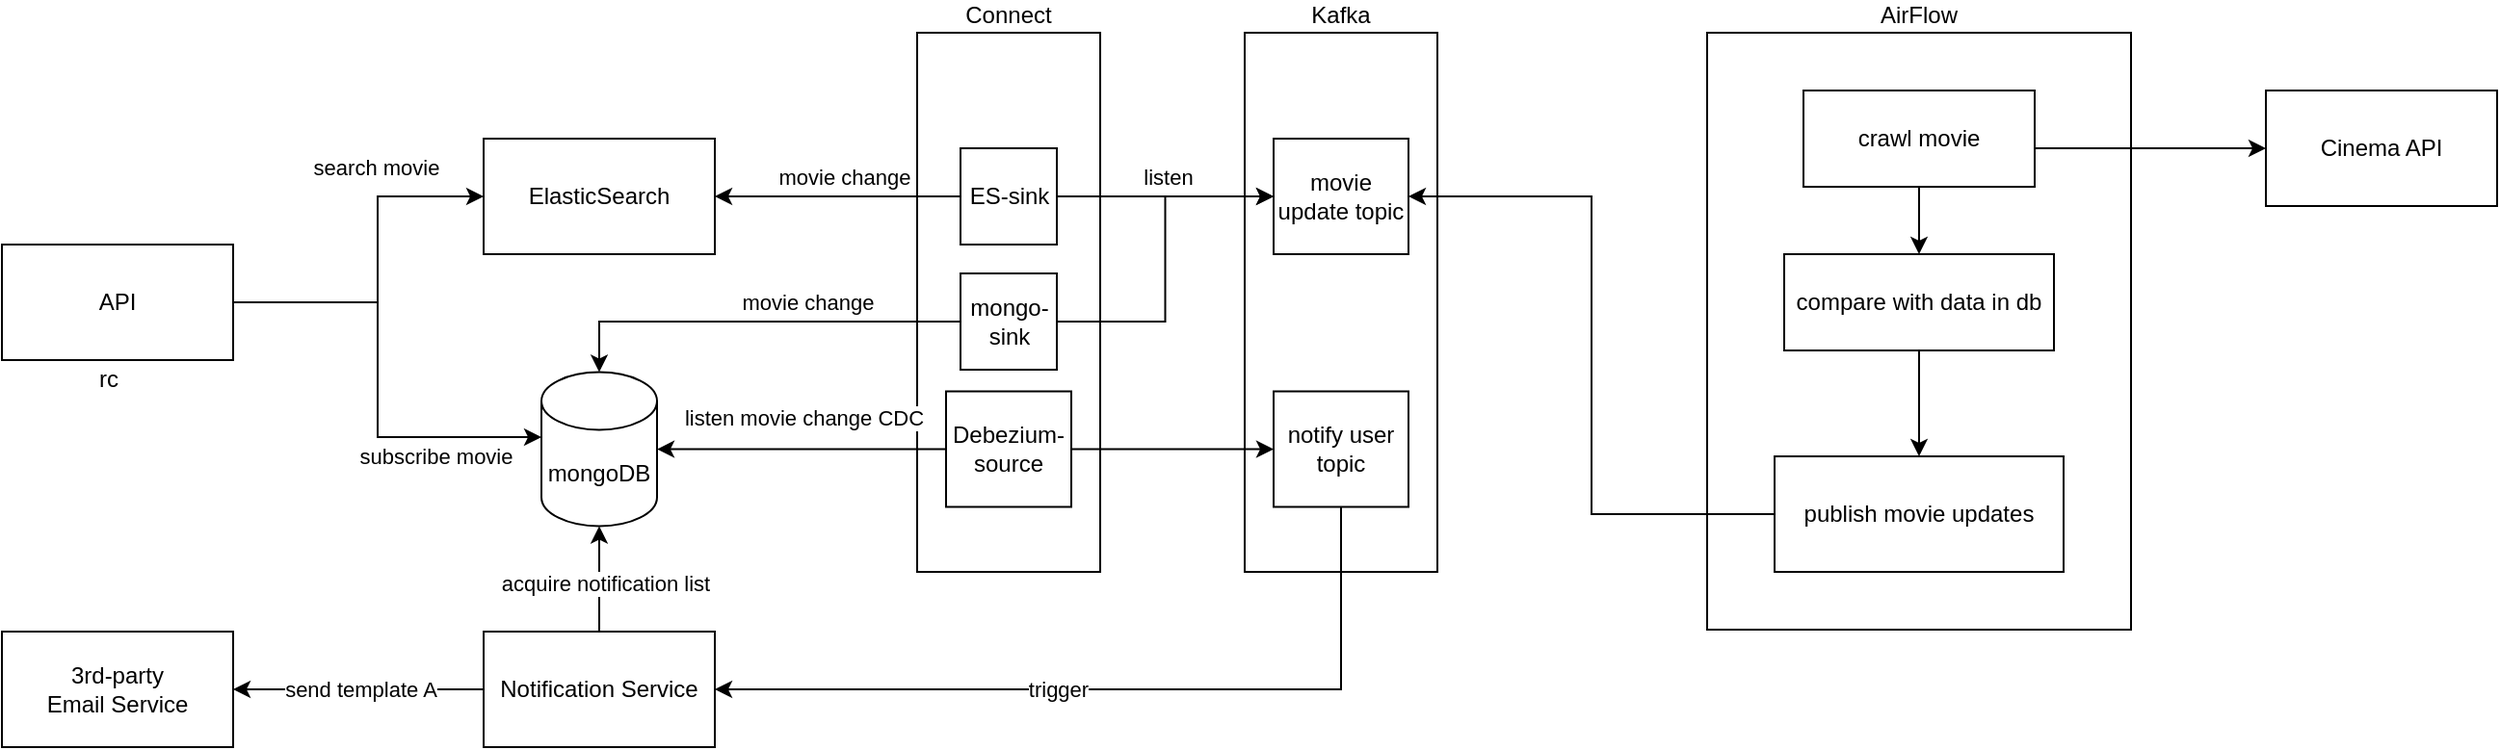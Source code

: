 <mxfile version="20.5.3" type="embed"><diagram id="FWjMxUcO8xdOPy5QttPL" name="Page-1"><mxGraphModel dx="1812" dy="580" grid="1" gridSize="10" guides="1" tooltips="1" connect="1" arrows="1" fold="1" page="1" pageScale="1" pageWidth="850" pageHeight="1100" math="0" shadow="0"><root><mxCell id="0"/><mxCell id="1" parent="0"/><mxCell id="6" value="AirFlow" style="rounded=0;whiteSpace=wrap;html=1;labelPosition=center;verticalLabelPosition=top;align=center;verticalAlign=bottom;" parent="1" vertex="1"><mxGeometry x="460" y="190" width="220" height="310" as="geometry"/></mxCell><mxCell id="2" value="Kafka" style="rounded=0;whiteSpace=wrap;html=1;labelPosition=center;verticalLabelPosition=top;align=center;verticalAlign=bottom;" parent="1" vertex="1"><mxGeometry x="220" y="190" width="100" height="280" as="geometry"/></mxCell><mxCell id="72" style="edgeStyle=orthogonalEdgeStyle;rounded=0;orthogonalLoop=1;jettySize=auto;html=1;entryX=0;entryY=0.5;entryDx=0;entryDy=0;" parent="1" source="3" target="7" edge="1"><mxGeometry relative="1" as="geometry"><Array as="points"><mxPoint x="650" y="250"/><mxPoint x="650" y="250"/></Array></mxGeometry></mxCell><mxCell id="111" style="edgeStyle=orthogonalEdgeStyle;rounded=0;orthogonalLoop=1;jettySize=auto;html=1;" edge="1" parent="1" source="3" target="109"><mxGeometry relative="1" as="geometry"/></mxCell><mxCell id="3" value="crawl movie" style="rounded=0;whiteSpace=wrap;html=1;labelPosition=center;verticalLabelPosition=middle;align=center;verticalAlign=middle;" parent="1" vertex="1"><mxGeometry x="510" y="220" width="120" height="50" as="geometry"/></mxCell><mxCell id="4" value="ElasticSearch" style="rounded=0;whiteSpace=wrap;html=1;" parent="1" vertex="1"><mxGeometry x="-175" y="245" width="120" height="60" as="geometry"/></mxCell><mxCell id="7" value="Cinema API" style="rounded=0;whiteSpace=wrap;html=1;" parent="1" vertex="1"><mxGeometry x="750" y="220" width="120" height="60" as="geometry"/></mxCell><mxCell id="14" style="edgeStyle=orthogonalEdgeStyle;rounded=0;orthogonalLoop=1;jettySize=auto;html=1;" parent="1" source="12" target="51" edge="1"><mxGeometry relative="1" as="geometry"><mxPoint x="-175" y="407.5" as="targetPoint"/><Array as="points"><mxPoint x="-230" y="330"/><mxPoint x="-230" y="400"/></Array></mxGeometry></mxCell><mxCell id="19" value="subscribe movie" style="edgeLabel;html=1;align=center;verticalAlign=middle;resizable=0;points=[];" parent="14" vertex="1" connectable="0"><mxGeometry x="0.454" y="-2" relative="1" as="geometry"><mxPoint x="8" y="8" as="offset"/></mxGeometry></mxCell><mxCell id="90" style="edgeStyle=orthogonalEdgeStyle;rounded=0;orthogonalLoop=1;jettySize=auto;html=1;entryX=0;entryY=0.5;entryDx=0;entryDy=0;" parent="1" source="12" target="4" edge="1"><mxGeometry relative="1" as="geometry"><Array as="points"><mxPoint x="-230" y="330"/><mxPoint x="-230" y="275"/></Array></mxGeometry></mxCell><mxCell id="91" value="search movie" style="edgeLabel;html=1;align=center;verticalAlign=middle;resizable=0;points=[];" parent="90" vertex="1" connectable="0"><mxGeometry x="0.578" y="-1" relative="1" as="geometry"><mxPoint x="-17" y="-16" as="offset"/></mxGeometry></mxCell><mxCell id="12" value="API" style="rounded=0;whiteSpace=wrap;html=1;" parent="1" vertex="1"><mxGeometry x="-425" y="300" width="120" height="60" as="geometry"/></mxCell><mxCell id="54" style="edgeStyle=orthogonalEdgeStyle;rounded=0;orthogonalLoop=1;jettySize=auto;html=1;" parent="1" source="15" target="51" edge="1"><mxGeometry relative="1" as="geometry"/></mxCell><mxCell id="97" value="acquire notification list" style="edgeLabel;html=1;align=center;verticalAlign=middle;resizable=0;points=[];" parent="54" vertex="1" connectable="0"><mxGeometry x="-0.093" y="-3" relative="1" as="geometry"><mxPoint as="offset"/></mxGeometry></mxCell><mxCell id="107" style="edgeStyle=orthogonalEdgeStyle;rounded=0;orthogonalLoop=1;jettySize=auto;html=1;entryX=1;entryY=0.5;entryDx=0;entryDy=0;" parent="1" source="15" target="106" edge="1"><mxGeometry relative="1" as="geometry"/></mxCell><mxCell id="108" value="send template A" style="edgeLabel;html=1;align=center;verticalAlign=middle;resizable=0;points=[];" parent="107" vertex="1" connectable="0"><mxGeometry x="0.097" y="-3" relative="1" as="geometry"><mxPoint x="7" y="3" as="offset"/></mxGeometry></mxCell><mxCell id="15" value="Notification Service" style="rounded=0;whiteSpace=wrap;html=1;" parent="1" vertex="1"><mxGeometry x="-175" y="501" width="120" height="60" as="geometry"/></mxCell><mxCell id="20" value="Connect" style="rounded=0;whiteSpace=wrap;html=1;labelPosition=center;verticalLabelPosition=top;align=center;verticalAlign=bottom;" parent="1" vertex="1"><mxGeometry x="50" y="190" width="95" height="280" as="geometry"/></mxCell><mxCell id="24" style="edgeStyle=orthogonalEdgeStyle;rounded=0;orthogonalLoop=1;jettySize=auto;html=1;entryX=1;entryY=0.5;entryDx=0;entryDy=0;" parent="1" source="23" target="4" edge="1"><mxGeometry relative="1" as="geometry"/></mxCell><mxCell id="94" value="movie change" style="edgeLabel;html=1;align=center;verticalAlign=middle;resizable=0;points=[];" parent="24" vertex="1" connectable="0"><mxGeometry x="0.12" y="2" relative="1" as="geometry"><mxPoint x="11" y="-12" as="offset"/></mxGeometry></mxCell><mxCell id="28" style="edgeStyle=orthogonalEdgeStyle;rounded=0;orthogonalLoop=1;jettySize=auto;html=1;entryX=0;entryY=0.5;entryDx=0;entryDy=0;" parent="1" source="23" target="27" edge="1"><mxGeometry relative="1" as="geometry"/></mxCell><mxCell id="92" value="listen" style="edgeLabel;html=1;align=center;verticalAlign=middle;resizable=0;points=[];" parent="28" vertex="1" connectable="0"><mxGeometry x="-0.12" y="2" relative="1" as="geometry"><mxPoint x="8" y="-8" as="offset"/></mxGeometry></mxCell><mxCell id="23" value="ES-sink" style="rounded=0;whiteSpace=wrap;html=1;" parent="1" vertex="1"><mxGeometry x="72.5" y="250" width="50" height="50" as="geometry"/></mxCell><mxCell id="29" style="edgeStyle=orthogonalEdgeStyle;rounded=0;orthogonalLoop=1;jettySize=auto;html=1;entryX=0;entryY=0.5;entryDx=0;entryDy=0;" parent="1" source="25" target="27" edge="1"><mxGeometry relative="1" as="geometry"/></mxCell><mxCell id="83" style="edgeStyle=orthogonalEdgeStyle;rounded=0;orthogonalLoop=1;jettySize=auto;html=1;entryX=0.5;entryY=0;entryDx=0;entryDy=0;entryPerimeter=0;" parent="1" source="25" target="51" edge="1"><mxGeometry relative="1" as="geometry"/></mxCell><mxCell id="95" value="movie change" style="edgeLabel;html=1;align=center;verticalAlign=middle;resizable=0;points=[];" parent="83" vertex="1" connectable="0"><mxGeometry x="-0.255" y="-3" relative="1" as="geometry"><mxPoint y="-7" as="offset"/></mxGeometry></mxCell><mxCell id="25" value="mongo-sink" style="rounded=0;whiteSpace=wrap;html=1;" parent="1" vertex="1"><mxGeometry x="72.5" y="315" width="50" height="50" as="geometry"/></mxCell><mxCell id="27" value="movie update topic" style="rounded=0;whiteSpace=wrap;html=1;" parent="1" vertex="1"><mxGeometry x="235" y="245" width="70" height="60" as="geometry"/></mxCell><mxCell id="51" value="mongoDB" style="shape=cylinder3;whiteSpace=wrap;html=1;boundedLbl=1;backgroundOutline=1;size=15;" parent="1" vertex="1"><mxGeometry x="-145" y="366.25" width="60" height="80" as="geometry"/></mxCell><mxCell id="86" style="edgeStyle=orthogonalEdgeStyle;rounded=0;orthogonalLoop=1;jettySize=auto;html=1;entryX=0;entryY=0.5;entryDx=0;entryDy=0;" parent="1" source="78" target="80" edge="1"><mxGeometry relative="1" as="geometry"/></mxCell><mxCell id="93" value="listen movie change CDC" style="edgeStyle=orthogonalEdgeStyle;rounded=0;orthogonalLoop=1;jettySize=auto;html=1;" parent="1" source="78" target="51" edge="1"><mxGeometry y="-16" relative="1" as="geometry"><Array as="points"><mxPoint x="-10" y="406"/><mxPoint x="-10" y="406"/></Array><mxPoint x="1" as="offset"/></mxGeometry></mxCell><mxCell id="78" value="Debezium-source" style="rounded=0;whiteSpace=wrap;html=1;" parent="1" vertex="1"><mxGeometry x="65" y="376.25" width="65" height="60" as="geometry"/></mxCell><mxCell id="89" style="edgeStyle=orthogonalEdgeStyle;rounded=0;orthogonalLoop=1;jettySize=auto;html=1;entryX=1;entryY=0.5;entryDx=0;entryDy=0;" parent="1" source="80" target="15" edge="1"><mxGeometry relative="1" as="geometry"><Array as="points"><mxPoint x="270" y="531"/></Array></mxGeometry></mxCell><mxCell id="96" value="trigger" style="edgeLabel;html=1;align=center;verticalAlign=middle;resizable=0;points=[];" parent="89" vertex="1" connectable="0"><mxGeometry x="0.28" y="4" relative="1" as="geometry"><mxPoint x="26" y="-4" as="offset"/></mxGeometry></mxCell><mxCell id="80" value="notify user topic" style="rounded=0;whiteSpace=wrap;html=1;" parent="1" vertex="1"><mxGeometry x="235" y="376.25" width="70" height="60" as="geometry"/></mxCell><mxCell id="105" style="edgeStyle=orthogonalEdgeStyle;rounded=0;orthogonalLoop=1;jettySize=auto;html=1;entryX=1;entryY=0.5;entryDx=0;entryDy=0;" parent="1" source="103" target="27" edge="1"><mxGeometry relative="1" as="geometry"/></mxCell><mxCell id="103" value="publish movie updates" style="rounded=0;whiteSpace=wrap;html=1;" parent="1" vertex="1"><mxGeometry x="495" y="410" width="150" height="60" as="geometry"/></mxCell><mxCell id="106" value="3rd-party&lt;br&gt;Email Service" style="rounded=0;whiteSpace=wrap;html=1;" parent="1" vertex="1"><mxGeometry x="-425" y="501" width="120" height="60" as="geometry"/></mxCell><mxCell id="112" style="edgeStyle=orthogonalEdgeStyle;rounded=0;orthogonalLoop=1;jettySize=auto;html=1;" edge="1" parent="1" source="109" target="103"><mxGeometry relative="1" as="geometry"/></mxCell><mxCell id="109" value="compare with data in db" style="rounded=0;whiteSpace=wrap;html=1;labelPosition=center;verticalLabelPosition=middle;align=center;verticalAlign=middle;" vertex="1" parent="1"><mxGeometry x="500" y="305" width="140" height="50" as="geometry"/></mxCell><mxCell id="113" value="rc" style="text;html=1;resizable=0;autosize=1;align=center;verticalAlign=middle;points=[];fillColor=none;strokeColor=none;rounded=0;" vertex="1" parent="1"><mxGeometry x="-385" y="355" width="30" height="30" as="geometry"/></mxCell></root></mxGraphModel></diagram></mxfile>